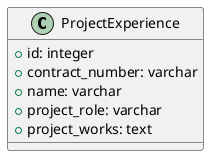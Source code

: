 @startuml
class ProjectExperience {
    +id: integer
'    номер сделки
    +contract_number: varchar
'    название
    +name: varchar
'    проектная роль
    +project_role: varchar
'    проектные работы
    +project_works: text
}
@enduml